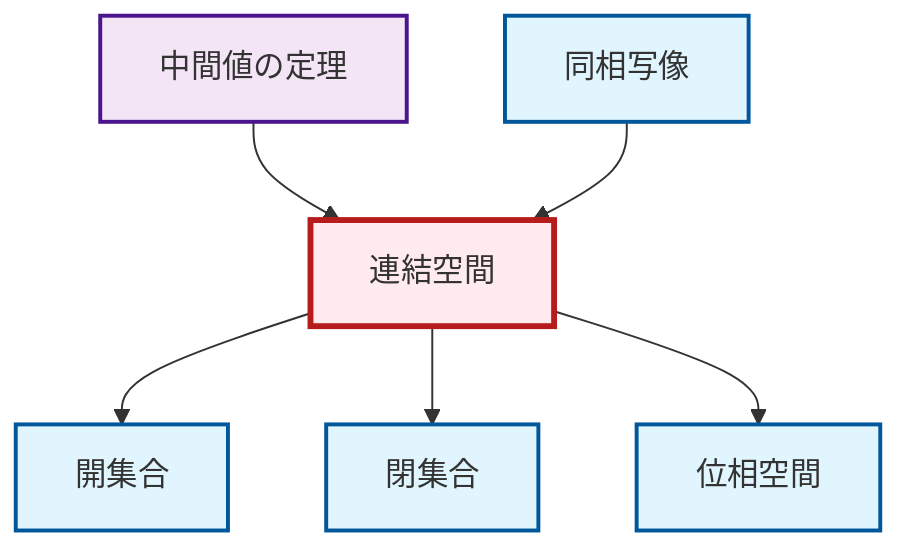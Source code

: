 graph TD
    classDef definition fill:#e1f5fe,stroke:#01579b,stroke-width:2px
    classDef theorem fill:#f3e5f5,stroke:#4a148c,stroke-width:2px
    classDef axiom fill:#fff3e0,stroke:#e65100,stroke-width:2px
    classDef example fill:#e8f5e9,stroke:#1b5e20,stroke-width:2px
    classDef current fill:#ffebee,stroke:#b71c1c,stroke-width:3px
    def-closed-set["閉集合"]:::definition
    def-open-set["開集合"]:::definition
    def-connected["連結空間"]:::definition
    def-homeomorphism["同相写像"]:::definition
    def-topological-space["位相空間"]:::definition
    thm-intermediate-value["中間値の定理"]:::theorem
    def-connected --> def-open-set
    def-connected --> def-closed-set
    thm-intermediate-value --> def-connected
    def-homeomorphism --> def-connected
    def-connected --> def-topological-space
    class def-connected current